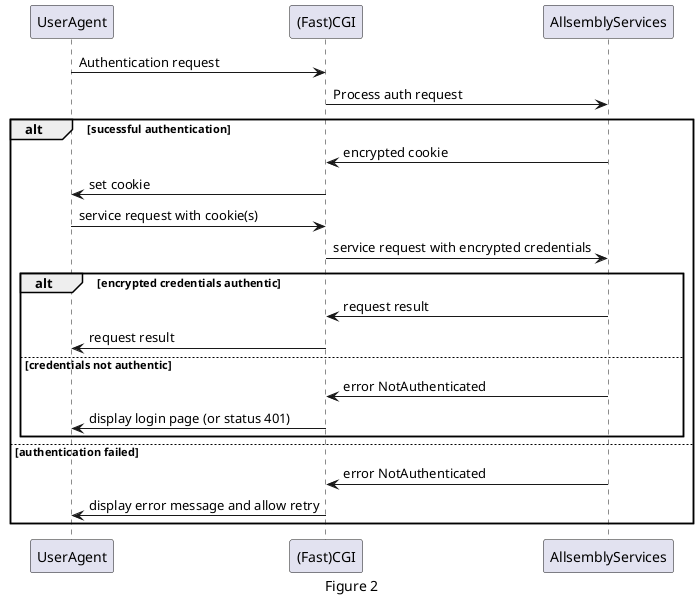 @startuml
caption Figure 2
UserAgent -> "(Fast)CGI": Authentication request
"(Fast)CGI" -> AllsemblyServices: Process auth request

alt sucessful authentication

    AllsemblyServices -> "(Fast)CGI": encrypted cookie
    "(Fast)CGI" -> UserAgent: set cookie
    UserAgent -> "(Fast)CGI": service request with cookie(s)
    "(Fast)CGI" -> AllsemblyServices: service request with encrypted credentials
    alt encrypted credentials authentic
        AllsemblyServices -> "(Fast)CGI": request result
        "(Fast)CGI" -> UserAgent: request result
    else credentials not authentic
        AllsemblyServices -> "(Fast)CGI": error NotAuthenticated
        "(Fast)CGI" -> UserAgent: display login page (or status 401)
    end

else authentication failed
    AllsemblyServices -> "(Fast)CGI": error NotAuthenticated
    "(Fast)CGI" -> UserAgent: display error message and allow retry

end
@enduml
